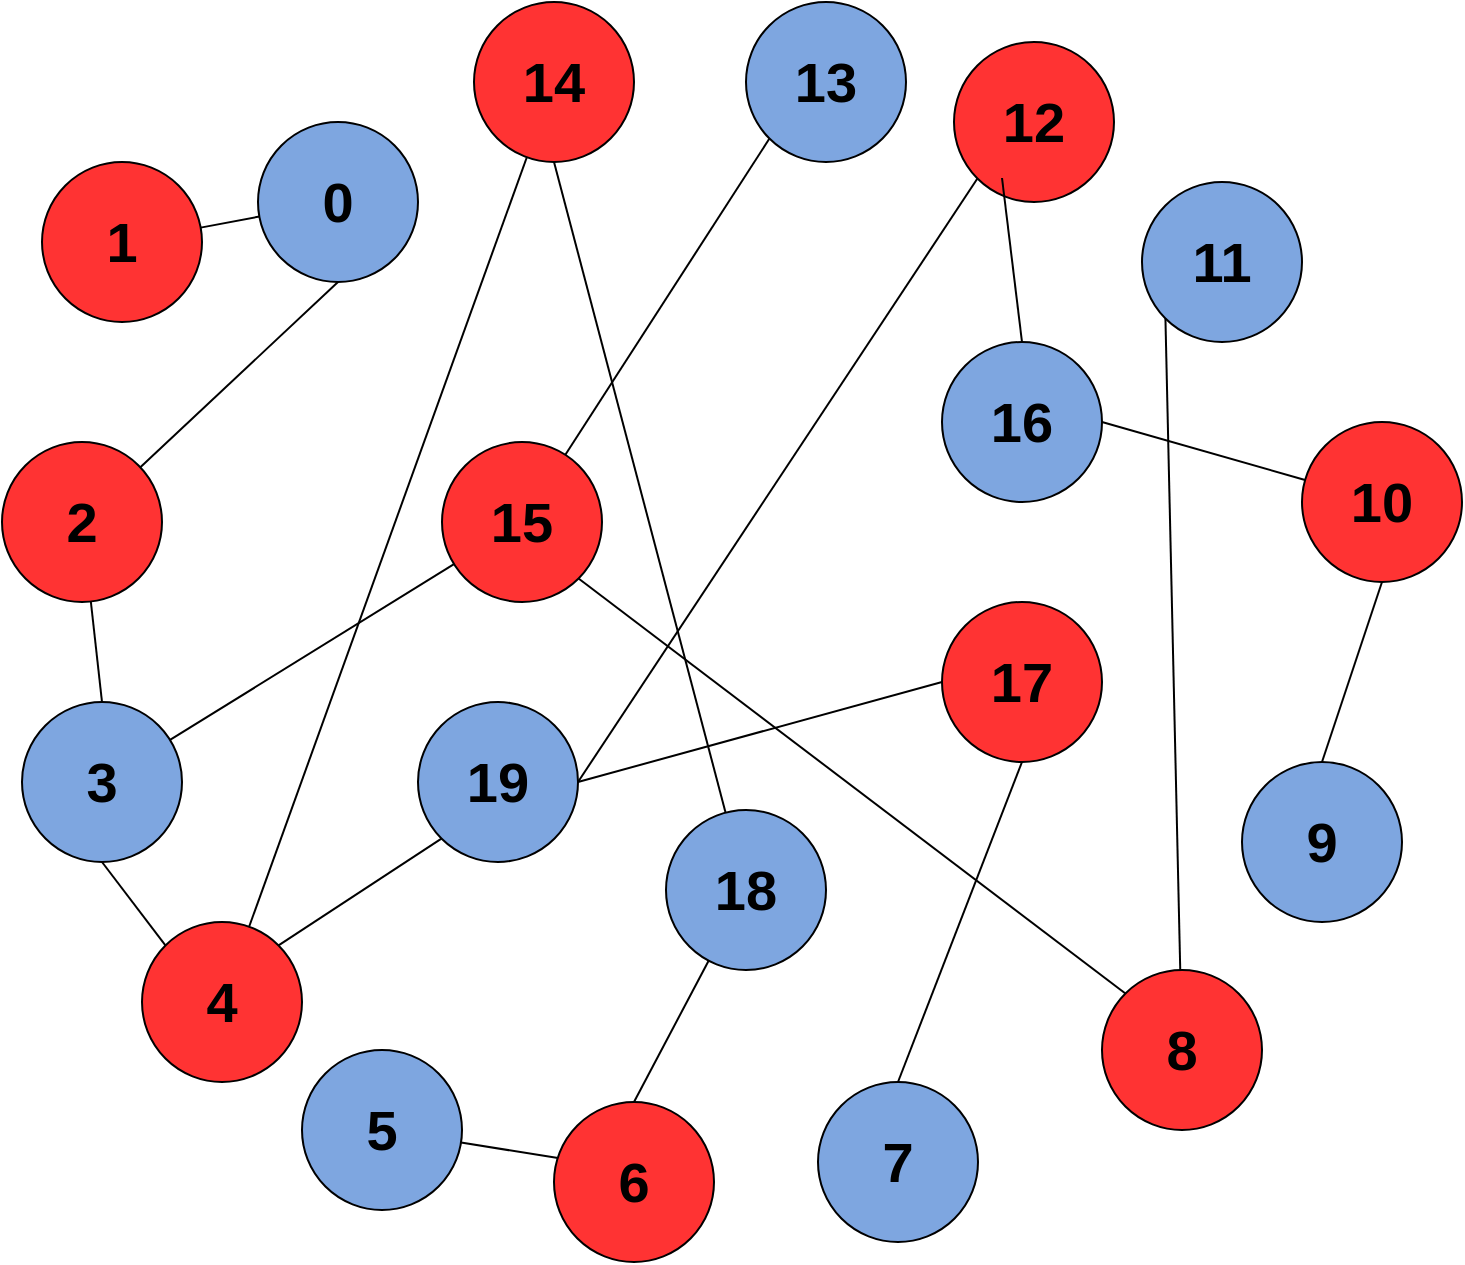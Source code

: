 <mxfile version="12.2.6" type="github" pages="1"><diagram id="scfQKcUHYqKstGagym9y" name="Page-1"><mxGraphModel dx="1708" dy="870" grid="1" gridSize="10" guides="1" tooltips="1" connect="1" arrows="1" fold="1" page="1" pageScale="1" pageWidth="827" pageHeight="1169" background="none" math="0" shadow="0"><root><mxCell id="0"/><mxCell id="1" parent="0"/><mxCell id="NZRJNufWQXYI0TPu0rir-1" value="&lt;b&gt;&lt;font style=&quot;font-size: 28px&quot;&gt;1&lt;/font&gt;&lt;/b&gt;" style="ellipse;whiteSpace=wrap;html=1;aspect=fixed;fontColor=#000000;fillColor=#FF3333;" vertex="1" parent="1"><mxGeometry x="60" y="100" width="80" height="80" as="geometry"/></mxCell><mxCell id="NZRJNufWQXYI0TPu0rir-3" value="&lt;font size=&quot;1&quot;&gt;&lt;b style=&quot;font-size: 28px&quot;&gt;0&lt;/b&gt;&lt;/font&gt;" style="ellipse;whiteSpace=wrap;html=1;aspect=fixed;gradientColor=none;fillColor=#7EA6E0;" vertex="1" parent="1"><mxGeometry x="168" y="80" width="80" height="80" as="geometry"/></mxCell><mxCell id="NZRJNufWQXYI0TPu0rir-2" value="&lt;font style=&quot;font-size: 28px&quot;&gt;&lt;b&gt;14&lt;/b&gt;&lt;/font&gt;" style="ellipse;whiteSpace=wrap;html=1;aspect=fixed;fillColor=#FF3333;" vertex="1" parent="1"><mxGeometry x="276" y="20" width="80" height="80" as="geometry"/></mxCell><mxCell id="NZRJNufWQXYI0TPu0rir-6" value="" style="endArrow=none;html=1;" edge="1" parent="1" source="NZRJNufWQXYI0TPu0rir-1" target="NZRJNufWQXYI0TPu0rir-3"><mxGeometry width="50" height="50" relative="1" as="geometry"><mxPoint x="140" y="150" as="sourcePoint"/><mxPoint x="190" y="100" as="targetPoint"/></mxGeometry></mxCell><mxCell id="NZRJNufWQXYI0TPu0rir-7" value="&lt;font style=&quot;font-size: 28px&quot;&gt;&lt;b&gt;13&lt;/b&gt;&lt;/font&gt;" style="ellipse;whiteSpace=wrap;html=1;aspect=fixed;gradientColor=none;fillColor=#7EA6E0;" vertex="1" parent="1"><mxGeometry x="412" y="20" width="80" height="80" as="geometry"/></mxCell><mxCell id="NZRJNufWQXYI0TPu0rir-8" value="&lt;font style=&quot;font-size: 28px&quot;&gt;&lt;b&gt;12&lt;/b&gt;&lt;/font&gt;" style="ellipse;whiteSpace=wrap;html=1;aspect=fixed;gradientColor=none;fillColor=#FF3333;" vertex="1" parent="1"><mxGeometry x="516" y="40" width="80" height="80" as="geometry"/></mxCell><mxCell id="NZRJNufWQXYI0TPu0rir-9" value="&lt;font size=&quot;1&quot;&gt;&lt;b style=&quot;font-size: 28px&quot;&gt;2&lt;/b&gt;&lt;/font&gt;" style="ellipse;whiteSpace=wrap;html=1;aspect=fixed;gradientColor=none;fillColor=#FF3333;" vertex="1" parent="1"><mxGeometry x="40" y="240" width="80" height="80" as="geometry"/></mxCell><mxCell id="NZRJNufWQXYI0TPu0rir-10" value="&lt;font style=&quot;font-size: 28px&quot;&gt;&lt;b&gt;3&lt;/b&gt;&lt;/font&gt;" style="ellipse;whiteSpace=wrap;html=1;aspect=fixed;gradientColor=none;fillColor=#7EA6E0;" vertex="1" parent="1"><mxGeometry x="50" y="370" width="80" height="80" as="geometry"/></mxCell><mxCell id="NZRJNufWQXYI0TPu0rir-11" value="&lt;font style=&quot;font-size: 28px&quot;&gt;&lt;b&gt;4&lt;/b&gt;&lt;/font&gt;" style="ellipse;whiteSpace=wrap;html=1;aspect=fixed;gradientColor=none;fillColor=#FF3333;" vertex="1" parent="1"><mxGeometry x="110" y="480" width="80" height="80" as="geometry"/></mxCell><mxCell id="NZRJNufWQXYI0TPu0rir-12" value="&lt;font style=&quot;font-size: 28px&quot;&gt;&lt;b&gt;5&lt;/b&gt;&lt;/font&gt;" style="ellipse;whiteSpace=wrap;html=1;aspect=fixed;gradientColor=none;fillColor=#7EA6E0;" vertex="1" parent="1"><mxGeometry x="190" y="544" width="80" height="80" as="geometry"/></mxCell><mxCell id="NZRJNufWQXYI0TPu0rir-13" value="&lt;font style=&quot;font-size: 28px&quot;&gt;&lt;b&gt;6&lt;/b&gt;&lt;/font&gt;" style="ellipse;whiteSpace=wrap;html=1;aspect=fixed;gradientColor=none;fillColor=#FF3333;" vertex="1" parent="1"><mxGeometry x="316" y="570" width="80" height="80" as="geometry"/></mxCell><mxCell id="NZRJNufWQXYI0TPu0rir-14" value="&lt;font style=&quot;font-size: 28px&quot;&gt;&lt;b&gt;7&lt;/b&gt;&lt;/font&gt;" style="ellipse;whiteSpace=wrap;html=1;aspect=fixed;gradientColor=none;fillColor=#7EA6E0;" vertex="1" parent="1"><mxGeometry x="448" y="560" width="80" height="80" as="geometry"/></mxCell><mxCell id="NZRJNufWQXYI0TPu0rir-15" value="&lt;font style=&quot;font-size: 28px&quot;&gt;&lt;b&gt;8&lt;/b&gt;&lt;/font&gt;" style="ellipse;whiteSpace=wrap;html=1;aspect=fixed;gradientColor=none;fillColor=#FF3333;" vertex="1" parent="1"><mxGeometry x="590" y="504" width="80" height="80" as="geometry"/></mxCell><mxCell id="NZRJNufWQXYI0TPu0rir-16" value="&lt;font style=&quot;font-size: 28px&quot;&gt;&lt;b&gt;9&lt;/b&gt;&lt;/font&gt;" style="ellipse;whiteSpace=wrap;html=1;aspect=fixed;gradientColor=none;fillColor=#7EA6E0;" vertex="1" parent="1"><mxGeometry x="660" y="400" width="80" height="80" as="geometry"/></mxCell><mxCell id="NZRJNufWQXYI0TPu0rir-17" value="&lt;font style=&quot;font-size: 28px&quot;&gt;&lt;b&gt;10&lt;/b&gt;&lt;/font&gt;" style="ellipse;whiteSpace=wrap;html=1;aspect=fixed;gradientColor=none;fillColor=#FF3333;" vertex="1" parent="1"><mxGeometry x="690" y="230" width="80" height="80" as="geometry"/></mxCell><mxCell id="NZRJNufWQXYI0TPu0rir-18" value="" style="endArrow=none;html=1;entryX=0.5;entryY=1;entryDx=0;entryDy=0;" edge="1" parent="1" source="NZRJNufWQXYI0TPu0rir-9" target="NZRJNufWQXYI0TPu0rir-3"><mxGeometry width="50" height="50" relative="1" as="geometry"><mxPoint x="200" y="210" as="sourcePoint"/><mxPoint x="250" y="160" as="targetPoint"/></mxGeometry></mxCell><mxCell id="NZRJNufWQXYI0TPu0rir-21" value="" style="endArrow=none;html=1;fontSize=20;" edge="1" parent="1" source="NZRJNufWQXYI0TPu0rir-11" target="NZRJNufWQXYI0TPu0rir-2"><mxGeometry width="50" height="50" relative="1" as="geometry"><mxPoint x="270" y="220" as="sourcePoint"/><mxPoint x="320" y="170" as="targetPoint"/></mxGeometry></mxCell><mxCell id="NZRJNufWQXYI0TPu0rir-22" value="&lt;font style=&quot;font-size: 28px&quot;&gt;&lt;b&gt;17&lt;/b&gt;&lt;/font&gt;" style="ellipse;whiteSpace=wrap;html=1;aspect=fixed;gradientColor=none;fontSize=20;fillColor=#FF3333;" vertex="1" parent="1"><mxGeometry x="510" y="320" width="80" height="80" as="geometry"/></mxCell><mxCell id="NZRJNufWQXYI0TPu0rir-23" value="&lt;font style=&quot;font-size: 28px&quot;&gt;&lt;b&gt;16&lt;/b&gt;&lt;/font&gt;" style="ellipse;whiteSpace=wrap;html=1;aspect=fixed;gradientColor=none;fontSize=20;fillColor=#7EA6E0;" vertex="1" parent="1"><mxGeometry x="510" y="190" width="80" height="80" as="geometry"/></mxCell><mxCell id="NZRJNufWQXYI0TPu0rir-25" value="&lt;font style=&quot;font-size: 28px&quot;&gt;&lt;b&gt;19&lt;/b&gt;&lt;/font&gt;" style="ellipse;whiteSpace=wrap;html=1;aspect=fixed;gradientColor=none;fontSize=20;fillColor=#7EA6E0;" vertex="1" parent="1"><mxGeometry x="248" y="370" width="80" height="80" as="geometry"/></mxCell><mxCell id="NZRJNufWQXYI0TPu0rir-26" value="&lt;font style=&quot;font-size: 28px&quot;&gt;&lt;b&gt;15&lt;/b&gt;&lt;/font&gt;" style="ellipse;whiteSpace=wrap;html=1;aspect=fixed;gradientColor=none;fontSize=20;fillColor=#FF3333;" vertex="1" parent="1"><mxGeometry x="260" y="240" width="80" height="80" as="geometry"/></mxCell><mxCell id="NZRJNufWQXYI0TPu0rir-27" value="&lt;font style=&quot;font-size: 28px&quot;&gt;&lt;b&gt;11&lt;/b&gt;&lt;/font&gt;" style="ellipse;whiteSpace=wrap;html=1;aspect=fixed;gradientColor=none;fontSize=20;fillColor=#7EA6E0;" vertex="1" parent="1"><mxGeometry x="610" y="110" width="80" height="80" as="geometry"/></mxCell><mxCell id="NZRJNufWQXYI0TPu0rir-28" value="&lt;font style=&quot;font-size: 28px&quot;&gt;&lt;b&gt;18&lt;/b&gt;&lt;/font&gt;" style="ellipse;whiteSpace=wrap;html=1;aspect=fixed;gradientColor=none;fontSize=20;fillColor=#7EA6E0;" vertex="1" parent="1"><mxGeometry x="372" y="424" width="80" height="80" as="geometry"/></mxCell><mxCell id="NZRJNufWQXYI0TPu0rir-29" value="" style="endArrow=none;html=1;fontSize=20;exitX=0.5;exitY=0;exitDx=0;exitDy=0;" edge="1" parent="1" source="NZRJNufWQXYI0TPu0rir-10" target="NZRJNufWQXYI0TPu0rir-9"><mxGeometry width="50" height="50" relative="1" as="geometry"><mxPoint x="90" y="360" as="sourcePoint"/><mxPoint x="140" y="310" as="targetPoint"/></mxGeometry></mxCell><mxCell id="NZRJNufWQXYI0TPu0rir-32" value="" style="endArrow=none;html=1;fontSize=20;" edge="1" parent="1" source="NZRJNufWQXYI0TPu0rir-10" target="NZRJNufWQXYI0TPu0rir-26"><mxGeometry width="50" height="50" relative="1" as="geometry"><mxPoint x="190" y="290" as="sourcePoint"/><mxPoint x="240" y="240" as="targetPoint"/></mxGeometry></mxCell><mxCell id="NZRJNufWQXYI0TPu0rir-33" value="" style="endArrow=none;html=1;fontSize=20;exitX=0.5;exitY=0;exitDx=0;exitDy=0;" edge="1" parent="1" source="NZRJNufWQXYI0TPu0rir-13" target="NZRJNufWQXYI0TPu0rir-28"><mxGeometry width="50" height="50" relative="1" as="geometry"><mxPoint x="330" y="550" as="sourcePoint"/><mxPoint x="380" y="500" as="targetPoint"/></mxGeometry></mxCell><mxCell id="NZRJNufWQXYI0TPu0rir-34" value="" style="endArrow=none;html=1;fontSize=20;exitX=0.5;exitY=0;exitDx=0;exitDy=0;" edge="1" parent="1" source="NZRJNufWQXYI0TPu0rir-23"><mxGeometry width="50" height="50" relative="1" as="geometry"><mxPoint x="430" y="160" as="sourcePoint"/><mxPoint x="540" y="108" as="targetPoint"/></mxGeometry></mxCell><mxCell id="NZRJNufWQXYI0TPu0rir-36" value="" style="endArrow=none;html=1;fontSize=20;entryX=0;entryY=1;entryDx=0;entryDy=0;" edge="1" parent="1" source="NZRJNufWQXYI0TPu0rir-26" target="NZRJNufWQXYI0TPu0rir-7"><mxGeometry width="50" height="50" relative="1" as="geometry"><mxPoint x="400" y="170" as="sourcePoint"/><mxPoint x="450" y="120" as="targetPoint"/></mxGeometry></mxCell><mxCell id="NZRJNufWQXYI0TPu0rir-37" value="" style="endArrow=none;html=1;fontSize=20;entryX=0.025;entryY=0.35;entryDx=0;entryDy=0;entryPerimeter=0;" edge="1" parent="1" source="NZRJNufWQXYI0TPu0rir-12" target="NZRJNufWQXYI0TPu0rir-13"><mxGeometry width="50" height="50" relative="1" as="geometry"><mxPoint x="270" y="530" as="sourcePoint"/><mxPoint x="320" y="480" as="targetPoint"/></mxGeometry></mxCell><mxCell id="NZRJNufWQXYI0TPu0rir-38" value="" style="endArrow=none;html=1;fontSize=20;exitX=1;exitY=0;exitDx=0;exitDy=0;entryX=0;entryY=1;entryDx=0;entryDy=0;" edge="1" parent="1" source="NZRJNufWQXYI0TPu0rir-11" target="NZRJNufWQXYI0TPu0rir-25"><mxGeometry width="50" height="50" relative="1" as="geometry"><mxPoint x="220" y="490" as="sourcePoint"/><mxPoint x="270" y="440" as="targetPoint"/></mxGeometry></mxCell><mxCell id="NZRJNufWQXYI0TPu0rir-39" value="" style="endArrow=none;html=1;fontSize=20;exitX=1;exitY=0.5;exitDx=0;exitDy=0;entryX=0;entryY=0.5;entryDx=0;entryDy=0;" edge="1" parent="1" source="NZRJNufWQXYI0TPu0rir-25" target="NZRJNufWQXYI0TPu0rir-22"><mxGeometry width="50" height="50" relative="1" as="geometry"><mxPoint x="400" y="400" as="sourcePoint"/><mxPoint x="450" y="350" as="targetPoint"/></mxGeometry></mxCell><mxCell id="NZRJNufWQXYI0TPu0rir-40" value="" style="endArrow=none;html=1;fontSize=20;entryX=0.5;entryY=1;entryDx=0;entryDy=0;exitX=0.5;exitY=0;exitDx=0;exitDy=0;" edge="1" parent="1" source="NZRJNufWQXYI0TPu0rir-16" target="NZRJNufWQXYI0TPu0rir-17"><mxGeometry width="50" height="50" relative="1" as="geometry"><mxPoint x="750" y="330" as="sourcePoint"/><mxPoint x="660" y="270" as="targetPoint"/></mxGeometry></mxCell><mxCell id="NZRJNufWQXYI0TPu0rir-41" value="" style="endArrow=none;html=1;fontSize=20;entryX=0;entryY=1;entryDx=0;entryDy=0;" edge="1" parent="1" source="NZRJNufWQXYI0TPu0rir-15" target="NZRJNufWQXYI0TPu0rir-27"><mxGeometry width="50" height="50" relative="1" as="geometry"><mxPoint x="620" y="500" as="sourcePoint"/><mxPoint x="610" y="440" as="targetPoint"/></mxGeometry></mxCell><mxCell id="NZRJNufWQXYI0TPu0rir-42" value="" style="endArrow=none;html=1;fontSize=20;exitX=0.5;exitY=0;exitDx=0;exitDy=0;entryX=0.5;entryY=1;entryDx=0;entryDy=0;" edge="1" parent="1" source="NZRJNufWQXYI0TPu0rir-14" target="NZRJNufWQXYI0TPu0rir-22"><mxGeometry width="50" height="50" relative="1" as="geometry"><mxPoint x="510" y="470" as="sourcePoint"/><mxPoint x="560" y="420" as="targetPoint"/></mxGeometry></mxCell><mxCell id="NZRJNufWQXYI0TPu0rir-43" value="" style="endArrow=none;html=1;fontSize=20;exitX=1;exitY=1;exitDx=0;exitDy=0;entryX=0;entryY=0;entryDx=0;entryDy=0;" edge="1" parent="1" source="NZRJNufWQXYI0TPu0rir-26" target="NZRJNufWQXYI0TPu0rir-15"><mxGeometry width="50" height="50" relative="1" as="geometry"><mxPoint x="440" y="320" as="sourcePoint"/><mxPoint x="490" y="270" as="targetPoint"/></mxGeometry></mxCell><mxCell id="NZRJNufWQXYI0TPu0rir-45" value="" style="endArrow=none;html=1;fontSize=20;exitX=1;exitY=0.5;exitDx=0;exitDy=0;" edge="1" parent="1" source="NZRJNufWQXYI0TPu0rir-23" target="NZRJNufWQXYI0TPu0rir-17"><mxGeometry width="50" height="50" relative="1" as="geometry"><mxPoint x="580" y="320" as="sourcePoint"/><mxPoint x="630" y="270" as="targetPoint"/></mxGeometry></mxCell><mxCell id="NZRJNufWQXYI0TPu0rir-46" value="" style="endArrow=none;html=1;fontSize=20;entryX=0;entryY=1;entryDx=0;entryDy=0;exitX=1;exitY=0.5;exitDx=0;exitDy=0;" edge="1" parent="1" source="NZRJNufWQXYI0TPu0rir-25" target="NZRJNufWQXYI0TPu0rir-8"><mxGeometry width="50" height="50" relative="1" as="geometry"><mxPoint x="470" y="180" as="sourcePoint"/><mxPoint x="520" y="130" as="targetPoint"/></mxGeometry></mxCell><mxCell id="NZRJNufWQXYI0TPu0rir-47" value="" style="endArrow=none;html=1;fontSize=20;entryX=0.5;entryY=1;entryDx=0;entryDy=0;" edge="1" parent="1" source="NZRJNufWQXYI0TPu0rir-28" target="NZRJNufWQXYI0TPu0rir-2"><mxGeometry width="50" height="50" relative="1" as="geometry"><mxPoint x="380" y="240" as="sourcePoint"/><mxPoint x="430" y="190" as="targetPoint"/></mxGeometry></mxCell><mxCell id="NZRJNufWQXYI0TPu0rir-48" value="" style="endArrow=none;html=1;fontSize=20;entryX=0.5;entryY=1;entryDx=0;entryDy=0;exitX=0;exitY=0;exitDx=0;exitDy=0;" edge="1" parent="1" source="NZRJNufWQXYI0TPu0rir-11" target="NZRJNufWQXYI0TPu0rir-10"><mxGeometry width="50" height="50" relative="1" as="geometry"><mxPoint x="40" y="530" as="sourcePoint"/><mxPoint x="90" y="480" as="targetPoint"/></mxGeometry></mxCell></root></mxGraphModel></diagram></mxfile>